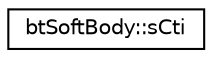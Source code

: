digraph "Graphical Class Hierarchy"
{
  edge [fontname="Helvetica",fontsize="10",labelfontname="Helvetica",labelfontsize="10"];
  node [fontname="Helvetica",fontsize="10",shape=record];
  rankdir="LR";
  Node1 [label="btSoftBody::sCti",height=0.2,width=0.4,color="black", fillcolor="white", style="filled",URL="$structbt_soft_body_1_1s_cti.html"];
}

